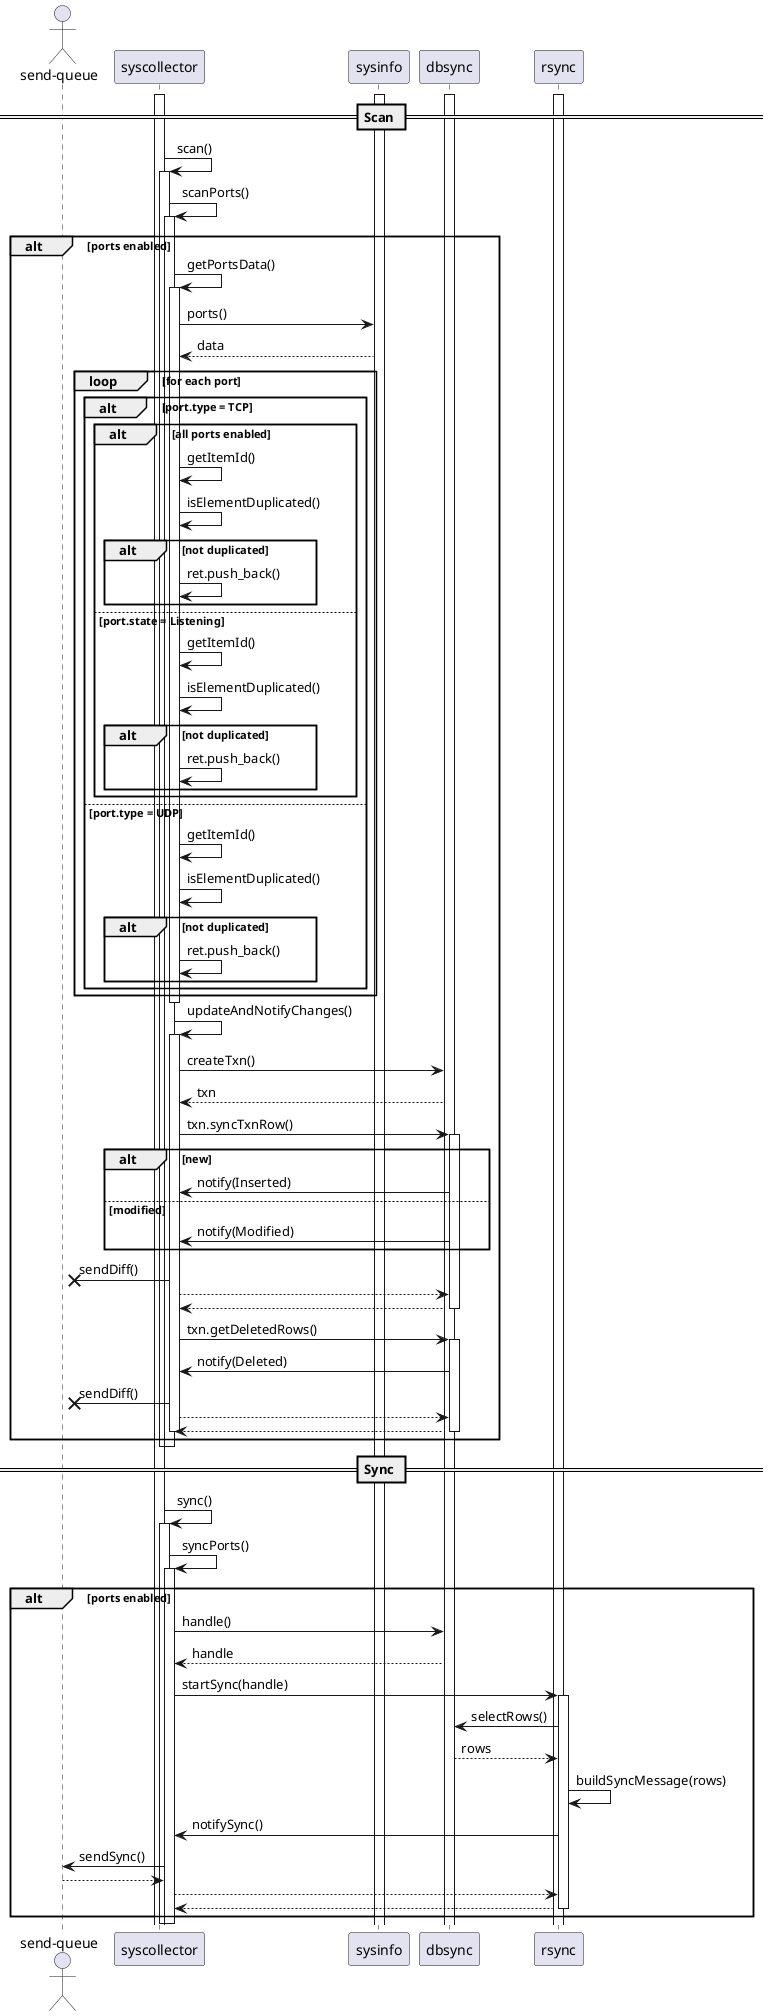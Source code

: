' Copyright (C) 2015-2021, Wazuh Inc.
' Created by Wazuh, Inc. <info@wazuh.com>.
' This program is free software; you can redistribute it and/or modify it under the terms of GPLv2

@startuml ports
actor "send-queue" as queue
participant syscollector as sysco
participant sysinfo
participant dbsync
participant rsync

activate dbsync
activate rsync
activate sysco
activate sysinfo
== Scan ==
sysco -> sysco++ : scan()
sysco -> sysco++ : scanPorts()
alt ports enabled
    sysco -> sysco++ : getPortsData()
        sysco -> sysinfo : ports()
        sysco <-- sysinfo : data
        loop for each port
            alt port.type = TCP
                alt all ports enabled
                    sysco -> sysco : getItemId()
                    sysco -> sysco : isElementDuplicated()
                    alt not duplicated
                        sysco -> sysco : ret.push_back()
                    end
                else port.state = Listening
                    sysco -> sysco : getItemId()
                    sysco -> sysco : isElementDuplicated()
                    alt not duplicated
                        sysco -> sysco : ret.push_back()
                    end
                end
            else port.type = UDP
                sysco -> sysco : getItemId()
                sysco -> sysco : isElementDuplicated()
                alt not duplicated
                    sysco -> sysco : ret.push_back()
                end
            end
        end
    sysco--
    sysco -> sysco++ : updateAndNotifyChanges()
        sysco -> dbsync : createTxn()
        sysco <-- dbsync : txn
        sysco -> dbsync++ : txn.syncTxnRow()
            alt new
                dbsync -> sysco : notify(Inserted)
            else modified
                dbsync -> sysco : notify(Modified)
            end
            sysco ->x queue : sendDiff()
            dbsync <-- sysco
            dbsync --> sysco
        dbsync--
        sysco -> dbsync++ : txn.getDeletedRows()
            dbsync -> sysco : notify(Deleted)
            sysco ->x queue : sendDiff()
            dbsync <-- sysco
            dbsync --> sysco
        dbsync--
    sysco--
end
sysco--
sysco--
== Sync ==
sysco -> sysco++ : sync()
sysco -> sysco++ : syncPorts()
    alt ports enabled
        sysco -> dbsync : handle()
        sysco <-- dbsync : handle
        sysco -> rsync++ : startSync(handle)
            rsync -> dbsync : selectRows()
            dbsync --> rsync : rows
            rsync -> rsync : buildSyncMessage(rows)
            rsync -> sysco : notifySync()
            sysco -> queue : sendSync()
            sysco <-- queue
            sysco --> rsync
            rsync --> sysco
        rsync--
    end
sysco--
sysco--

@enduml

